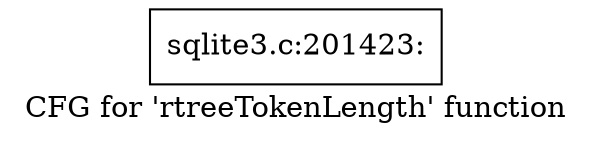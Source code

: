 digraph "CFG for 'rtreeTokenLength' function" {
	label="CFG for 'rtreeTokenLength' function";

	Node0x55c0f6e09a50 [shape=record,label="{sqlite3.c:201423:}"];
}
